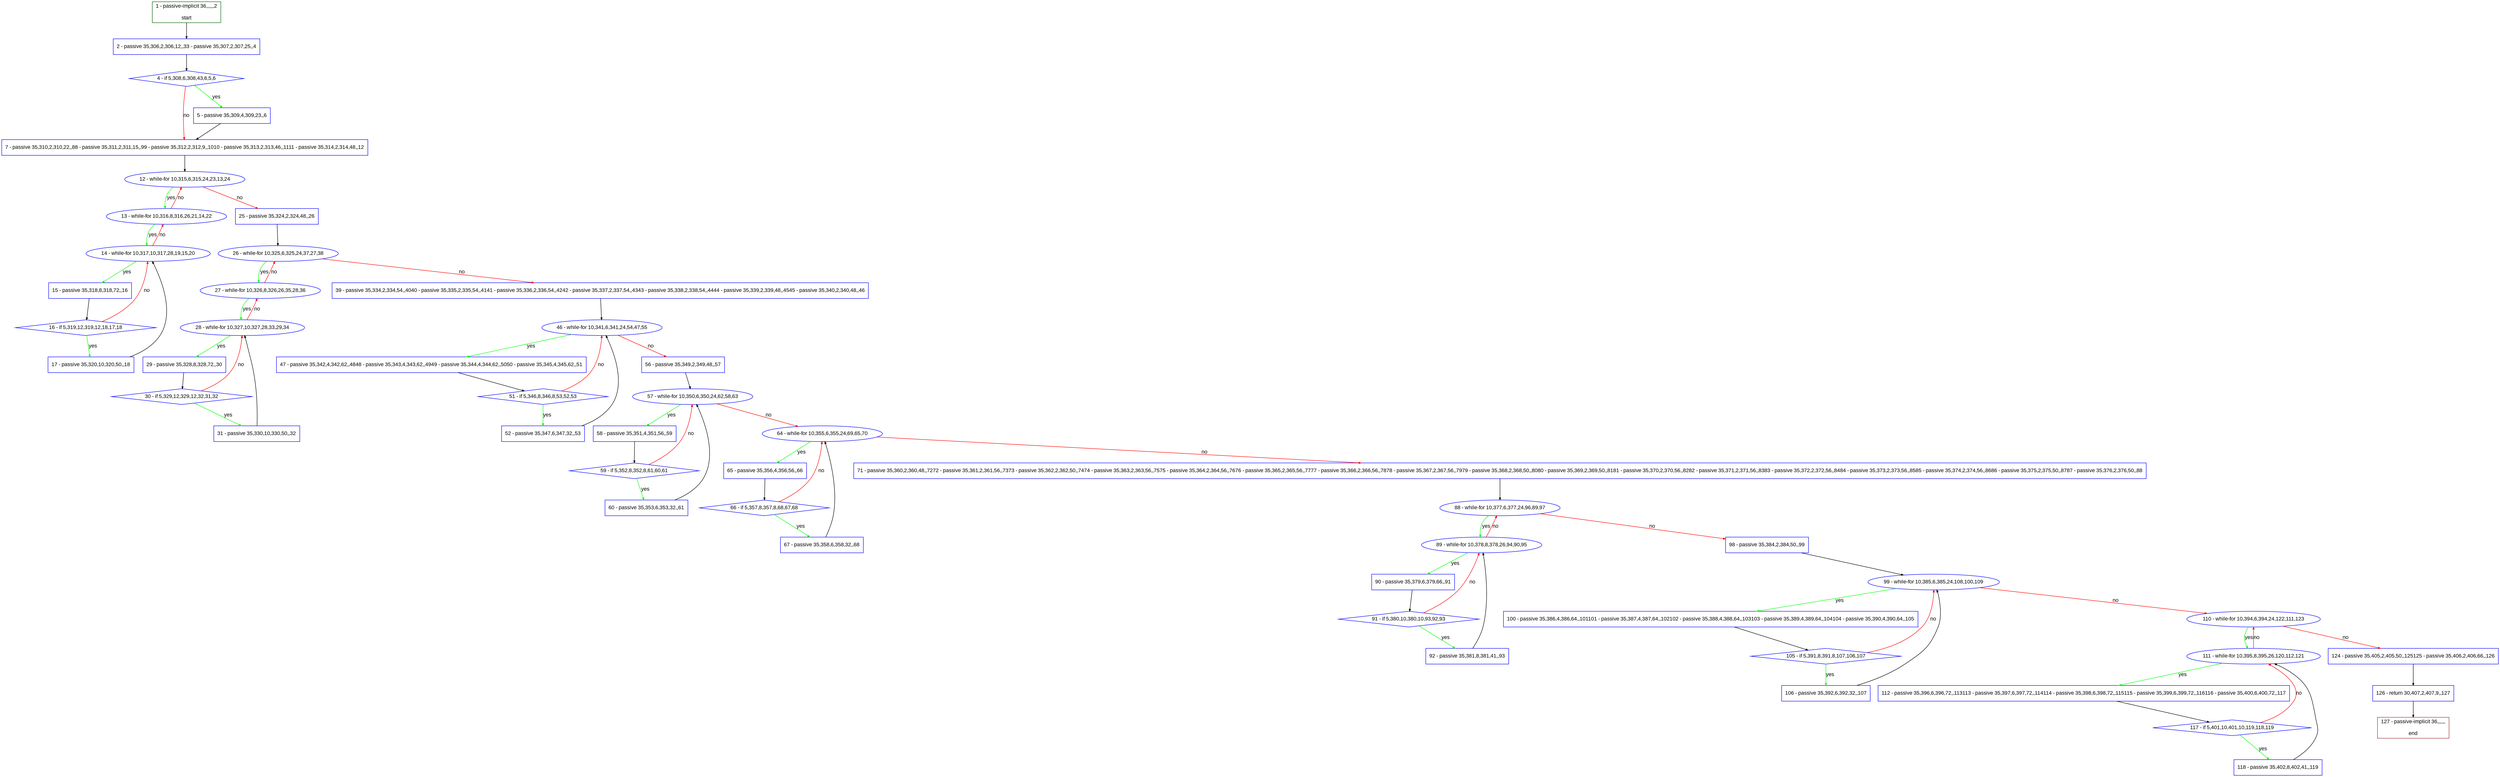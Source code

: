 digraph "" {
  graph [pack="true", label="", fontsize="12", packmode="clust", fontname="Arial", fillcolor="#FFFFCC", bgcolor="white", style="rounded,filled", compound="true"];
  node [node_initialized="no", label="", color="grey", fontsize="12", fillcolor="white", fontname="Arial", style="filled", shape="rectangle", compound="true", fixedsize="false"];
  edge [fontcolor="black", arrowhead="normal", arrowtail="none", arrowsize="0.5", ltail="", label="", color="black", fontsize="12", lhead="", fontname="Arial", dir="forward", compound="true"];
  __N1 [label="2 - passive 35,306,2,306,12,,33 - passive 35,307,2,307,25,,4", color="#0000ff", fillcolor="#ffffff", style="filled", shape="box"];
  __N2 [label="1 - passive-implicit 36,,,,,,2\n\nstart", color="#006400", fillcolor="#ffffff", style="filled", shape="box"];
  __N3 [label="4 - if 5,308,6,308,43,6,5,6", color="#0000ff", fillcolor="#ffffff", style="filled", shape="diamond"];
  __N4 [label="5 - passive 35,309,4,309,23,,6", color="#0000ff", fillcolor="#ffffff", style="filled", shape="box"];
  __N5 [label="7 - passive 35,310,2,310,22,,88 - passive 35,311,2,311,15,,99 - passive 35,312,2,312,9,,1010 - passive 35,313,2,313,46,,1111 - passive 35,314,2,314,48,,12", color="#0000ff", fillcolor="#ffffff", style="filled", shape="box"];
  __N6 [label="12 - while-for 10,315,6,315,24,23,13,24", color="#0000ff", fillcolor="#ffffff", style="filled", shape="oval"];
  __N7 [label="13 - while-for 10,316,8,316,26,21,14,22", color="#0000ff", fillcolor="#ffffff", style="filled", shape="oval"];
  __N8 [label="25 - passive 35,324,2,324,48,,26", color="#0000ff", fillcolor="#ffffff", style="filled", shape="box"];
  __N9 [label="14 - while-for 10,317,10,317,28,19,15,20", color="#0000ff", fillcolor="#ffffff", style="filled", shape="oval"];
  __N10 [label="15 - passive 35,318,8,318,72,,16", color="#0000ff", fillcolor="#ffffff", style="filled", shape="box"];
  __N11 [label="16 - if 5,319,12,319,12,18,17,18", color="#0000ff", fillcolor="#ffffff", style="filled", shape="diamond"];
  __N12 [label="17 - passive 35,320,10,320,50,,18", color="#0000ff", fillcolor="#ffffff", style="filled", shape="box"];
  __N13 [label="26 - while-for 10,325,6,325,24,37,27,38", color="#0000ff", fillcolor="#ffffff", style="filled", shape="oval"];
  __N14 [label="27 - while-for 10,326,8,326,26,35,28,36", color="#0000ff", fillcolor="#ffffff", style="filled", shape="oval"];
  __N15 [label="39 - passive 35,334,2,334,54,,4040 - passive 35,335,2,335,54,,4141 - passive 35,336,2,336,54,,4242 - passive 35,337,2,337,54,,4343 - passive 35,338,2,338,54,,4444 - passive 35,339,2,339,48,,4545 - passive 35,340,2,340,48,,46", color="#0000ff", fillcolor="#ffffff", style="filled", shape="box"];
  __N16 [label="28 - while-for 10,327,10,327,28,33,29,34", color="#0000ff", fillcolor="#ffffff", style="filled", shape="oval"];
  __N17 [label="29 - passive 35,328,8,328,72,,30", color="#0000ff", fillcolor="#ffffff", style="filled", shape="box"];
  __N18 [label="30 - if 5,329,12,329,12,32,31,32", color="#0000ff", fillcolor="#ffffff", style="filled", shape="diamond"];
  __N19 [label="31 - passive 35,330,10,330,50,,32", color="#0000ff", fillcolor="#ffffff", style="filled", shape="box"];
  __N20 [label="46 - while-for 10,341,6,341,24,54,47,55", color="#0000ff", fillcolor="#ffffff", style="filled", shape="oval"];
  __N21 [label="47 - passive 35,342,4,342,62,,4848 - passive 35,343,4,343,62,,4949 - passive 35,344,4,344,62,,5050 - passive 35,345,4,345,62,,51", color="#0000ff", fillcolor="#ffffff", style="filled", shape="box"];
  __N22 [label="56 - passive 35,349,2,349,48,,57", color="#0000ff", fillcolor="#ffffff", style="filled", shape="box"];
  __N23 [label="51 - if 5,346,8,346,8,53,52,53", color="#0000ff", fillcolor="#ffffff", style="filled", shape="diamond"];
  __N24 [label="52 - passive 35,347,6,347,32,,53", color="#0000ff", fillcolor="#ffffff", style="filled", shape="box"];
  __N25 [label="57 - while-for 10,350,6,350,24,62,58,63", color="#0000ff", fillcolor="#ffffff", style="filled", shape="oval"];
  __N26 [label="58 - passive 35,351,4,351,56,,59", color="#0000ff", fillcolor="#ffffff", style="filled", shape="box"];
  __N27 [label="64 - while-for 10,355,6,355,24,69,65,70", color="#0000ff", fillcolor="#ffffff", style="filled", shape="oval"];
  __N28 [label="59 - if 5,352,8,352,8,61,60,61", color="#0000ff", fillcolor="#ffffff", style="filled", shape="diamond"];
  __N29 [label="60 - passive 35,353,6,353,32,,61", color="#0000ff", fillcolor="#ffffff", style="filled", shape="box"];
  __N30 [label="65 - passive 35,356,4,356,56,,66", color="#0000ff", fillcolor="#ffffff", style="filled", shape="box"];
  __N31 [label="71 - passive 35,360,2,360,48,,7272 - passive 35,361,2,361,56,,7373 - passive 35,362,2,362,50,,7474 - passive 35,363,2,363,56,,7575 - passive 35,364,2,364,56,,7676 - passive 35,365,2,365,56,,7777 - passive 35,366,2,366,56,,7878 - passive 35,367,2,367,56,,7979 - passive 35,368,2,368,50,,8080 - passive 35,369,2,369,50,,8181 - passive 35,370,2,370,56,,8282 - passive 35,371,2,371,56,,8383 - passive 35,372,2,372,56,,8484 - passive 35,373,2,373,56,,8585 - passive 35,374,2,374,56,,8686 - passive 35,375,2,375,50,,8787 - passive 35,376,2,376,50,,88", color="#0000ff", fillcolor="#ffffff", style="filled", shape="box"];
  __N32 [label="66 - if 5,357,8,357,8,68,67,68", color="#0000ff", fillcolor="#ffffff", style="filled", shape="diamond"];
  __N33 [label="67 - passive 35,358,6,358,32,,68", color="#0000ff", fillcolor="#ffffff", style="filled", shape="box"];
  __N34 [label="88 - while-for 10,377,6,377,24,96,89,97", color="#0000ff", fillcolor="#ffffff", style="filled", shape="oval"];
  __N35 [label="89 - while-for 10,378,8,378,26,94,90,95", color="#0000ff", fillcolor="#ffffff", style="filled", shape="oval"];
  __N36 [label="98 - passive 35,384,2,384,50,,99", color="#0000ff", fillcolor="#ffffff", style="filled", shape="box"];
  __N37 [label="90 - passive 35,379,6,379,66,,91", color="#0000ff", fillcolor="#ffffff", style="filled", shape="box"];
  __N38 [label="91 - if 5,380,10,380,10,93,92,93", color="#0000ff", fillcolor="#ffffff", style="filled", shape="diamond"];
  __N39 [label="92 - passive 35,381,8,381,41,,93", color="#0000ff", fillcolor="#ffffff", style="filled", shape="box"];
  __N40 [label="99 - while-for 10,385,6,385,24,108,100,109", color="#0000ff", fillcolor="#ffffff", style="filled", shape="oval"];
  __N41 [label="100 - passive 35,386,4,386,64,,101101 - passive 35,387,4,387,64,,102102 - passive 35,388,4,388,64,,103103 - passive 35,389,4,389,64,,104104 - passive 35,390,4,390,64,,105", color="#0000ff", fillcolor="#ffffff", style="filled", shape="box"];
  __N42 [label="110 - while-for 10,394,6,394,24,122,111,123", color="#0000ff", fillcolor="#ffffff", style="filled", shape="oval"];
  __N43 [label="105 - if 5,391,8,391,8,107,106,107", color="#0000ff", fillcolor="#ffffff", style="filled", shape="diamond"];
  __N44 [label="106 - passive 35,392,6,392,32,,107", color="#0000ff", fillcolor="#ffffff", style="filled", shape="box"];
  __N45 [label="111 - while-for 10,395,8,395,26,120,112,121", color="#0000ff", fillcolor="#ffffff", style="filled", shape="oval"];
  __N46 [label="124 - passive 35,405,2,405,50,,125125 - passive 35,406,2,406,66,,126", color="#0000ff", fillcolor="#ffffff", style="filled", shape="box"];
  __N47 [label="112 - passive 35,396,6,396,72,,113113 - passive 35,397,6,397,72,,114114 - passive 35,398,6,398,72,,115115 - passive 35,399,6,399,72,,116116 - passive 35,400,6,400,72,,117", color="#0000ff", fillcolor="#ffffff", style="filled", shape="box"];
  __N48 [label="117 - if 5,401,10,401,10,119,118,119", color="#0000ff", fillcolor="#ffffff", style="filled", shape="diamond"];
  __N49 [label="118 - passive 35,402,8,402,41,,119", color="#0000ff", fillcolor="#ffffff", style="filled", shape="box"];
  __N50 [label="126 - return 30,407,2,407,9,,127", color="#0000ff", fillcolor="#ffffff", style="filled", shape="box"];
  __N51 [label="127 - passive-implicit 36,,,,,,\n\nend", color="#a52a2a", fillcolor="#ffffff", style="filled", shape="box"];
  __N2 -> __N1 [arrowhead="normal", arrowtail="none", color="#000000", label="", dir="forward"];
  __N1 -> __N3 [arrowhead="normal", arrowtail="none", color="#000000", label="", dir="forward"];
  __N3 -> __N4 [arrowhead="normal", arrowtail="none", color="#00ff00", label="yes", dir="forward"];
  __N3 -> __N5 [arrowhead="normal", arrowtail="none", color="#ff0000", label="no", dir="forward"];
  __N4 -> __N5 [arrowhead="normal", arrowtail="none", color="#000000", label="", dir="forward"];
  __N5 -> __N6 [arrowhead="normal", arrowtail="none", color="#000000", label="", dir="forward"];
  __N6 -> __N7 [arrowhead="normal", arrowtail="none", color="#00ff00", label="yes", dir="forward"];
  __N7 -> __N6 [arrowhead="normal", arrowtail="none", color="#ff0000", label="no", dir="forward"];
  __N6 -> __N8 [arrowhead="normal", arrowtail="none", color="#ff0000", label="no", dir="forward"];
  __N7 -> __N9 [arrowhead="normal", arrowtail="none", color="#00ff00", label="yes", dir="forward"];
  __N9 -> __N7 [arrowhead="normal", arrowtail="none", color="#ff0000", label="no", dir="forward"];
  __N9 -> __N10 [arrowhead="normal", arrowtail="none", color="#00ff00", label="yes", dir="forward"];
  __N10 -> __N11 [arrowhead="normal", arrowtail="none", color="#000000", label="", dir="forward"];
  __N11 -> __N9 [arrowhead="normal", arrowtail="none", color="#ff0000", label="no", dir="forward"];
  __N11 -> __N12 [arrowhead="normal", arrowtail="none", color="#00ff00", label="yes", dir="forward"];
  __N12 -> __N9 [arrowhead="normal", arrowtail="none", color="#000000", label="", dir="forward"];
  __N8 -> __N13 [arrowhead="normal", arrowtail="none", color="#000000", label="", dir="forward"];
  __N13 -> __N14 [arrowhead="normal", arrowtail="none", color="#00ff00", label="yes", dir="forward"];
  __N14 -> __N13 [arrowhead="normal", arrowtail="none", color="#ff0000", label="no", dir="forward"];
  __N13 -> __N15 [arrowhead="normal", arrowtail="none", color="#ff0000", label="no", dir="forward"];
  __N14 -> __N16 [arrowhead="normal", arrowtail="none", color="#00ff00", label="yes", dir="forward"];
  __N16 -> __N14 [arrowhead="normal", arrowtail="none", color="#ff0000", label="no", dir="forward"];
  __N16 -> __N17 [arrowhead="normal", arrowtail="none", color="#00ff00", label="yes", dir="forward"];
  __N17 -> __N18 [arrowhead="normal", arrowtail="none", color="#000000", label="", dir="forward"];
  __N18 -> __N16 [arrowhead="normal", arrowtail="none", color="#ff0000", label="no", dir="forward"];
  __N18 -> __N19 [arrowhead="normal", arrowtail="none", color="#00ff00", label="yes", dir="forward"];
  __N19 -> __N16 [arrowhead="normal", arrowtail="none", color="#000000", label="", dir="forward"];
  __N15 -> __N20 [arrowhead="normal", arrowtail="none", color="#000000", label="", dir="forward"];
  __N20 -> __N21 [arrowhead="normal", arrowtail="none", color="#00ff00", label="yes", dir="forward"];
  __N20 -> __N22 [arrowhead="normal", arrowtail="none", color="#ff0000", label="no", dir="forward"];
  __N21 -> __N23 [arrowhead="normal", arrowtail="none", color="#000000", label="", dir="forward"];
  __N23 -> __N20 [arrowhead="normal", arrowtail="none", color="#ff0000", label="no", dir="forward"];
  __N23 -> __N24 [arrowhead="normal", arrowtail="none", color="#00ff00", label="yes", dir="forward"];
  __N24 -> __N20 [arrowhead="normal", arrowtail="none", color="#000000", label="", dir="forward"];
  __N22 -> __N25 [arrowhead="normal", arrowtail="none", color="#000000", label="", dir="forward"];
  __N25 -> __N26 [arrowhead="normal", arrowtail="none", color="#00ff00", label="yes", dir="forward"];
  __N25 -> __N27 [arrowhead="normal", arrowtail="none", color="#ff0000", label="no", dir="forward"];
  __N26 -> __N28 [arrowhead="normal", arrowtail="none", color="#000000", label="", dir="forward"];
  __N28 -> __N25 [arrowhead="normal", arrowtail="none", color="#ff0000", label="no", dir="forward"];
  __N28 -> __N29 [arrowhead="normal", arrowtail="none", color="#00ff00", label="yes", dir="forward"];
  __N29 -> __N25 [arrowhead="normal", arrowtail="none", color="#000000", label="", dir="forward"];
  __N27 -> __N30 [arrowhead="normal", arrowtail="none", color="#00ff00", label="yes", dir="forward"];
  __N27 -> __N31 [arrowhead="normal", arrowtail="none", color="#ff0000", label="no", dir="forward"];
  __N30 -> __N32 [arrowhead="normal", arrowtail="none", color="#000000", label="", dir="forward"];
  __N32 -> __N27 [arrowhead="normal", arrowtail="none", color="#ff0000", label="no", dir="forward"];
  __N32 -> __N33 [arrowhead="normal", arrowtail="none", color="#00ff00", label="yes", dir="forward"];
  __N33 -> __N27 [arrowhead="normal", arrowtail="none", color="#000000", label="", dir="forward"];
  __N31 -> __N34 [arrowhead="normal", arrowtail="none", color="#000000", label="", dir="forward"];
  __N34 -> __N35 [arrowhead="normal", arrowtail="none", color="#00ff00", label="yes", dir="forward"];
  __N35 -> __N34 [arrowhead="normal", arrowtail="none", color="#ff0000", label="no", dir="forward"];
  __N34 -> __N36 [arrowhead="normal", arrowtail="none", color="#ff0000", label="no", dir="forward"];
  __N35 -> __N37 [arrowhead="normal", arrowtail="none", color="#00ff00", label="yes", dir="forward"];
  __N37 -> __N38 [arrowhead="normal", arrowtail="none", color="#000000", label="", dir="forward"];
  __N38 -> __N35 [arrowhead="normal", arrowtail="none", color="#ff0000", label="no", dir="forward"];
  __N38 -> __N39 [arrowhead="normal", arrowtail="none", color="#00ff00", label="yes", dir="forward"];
  __N39 -> __N35 [arrowhead="normal", arrowtail="none", color="#000000", label="", dir="forward"];
  __N36 -> __N40 [arrowhead="normal", arrowtail="none", color="#000000", label="", dir="forward"];
  __N40 -> __N41 [arrowhead="normal", arrowtail="none", color="#00ff00", label="yes", dir="forward"];
  __N40 -> __N42 [arrowhead="normal", arrowtail="none", color="#ff0000", label="no", dir="forward"];
  __N41 -> __N43 [arrowhead="normal", arrowtail="none", color="#000000", label="", dir="forward"];
  __N43 -> __N40 [arrowhead="normal", arrowtail="none", color="#ff0000", label="no", dir="forward"];
  __N43 -> __N44 [arrowhead="normal", arrowtail="none", color="#00ff00", label="yes", dir="forward"];
  __N44 -> __N40 [arrowhead="normal", arrowtail="none", color="#000000", label="", dir="forward"];
  __N42 -> __N45 [arrowhead="normal", arrowtail="none", color="#00ff00", label="yes", dir="forward"];
  __N45 -> __N42 [arrowhead="normal", arrowtail="none", color="#ff0000", label="no", dir="forward"];
  __N42 -> __N46 [arrowhead="normal", arrowtail="none", color="#ff0000", label="no", dir="forward"];
  __N45 -> __N47 [arrowhead="normal", arrowtail="none", color="#00ff00", label="yes", dir="forward"];
  __N47 -> __N48 [arrowhead="normal", arrowtail="none", color="#000000", label="", dir="forward"];
  __N48 -> __N45 [arrowhead="normal", arrowtail="none", color="#ff0000", label="no", dir="forward"];
  __N48 -> __N49 [arrowhead="normal", arrowtail="none", color="#00ff00", label="yes", dir="forward"];
  __N49 -> __N45 [arrowhead="normal", arrowtail="none", color="#000000", label="", dir="forward"];
  __N46 -> __N50 [arrowhead="normal", arrowtail="none", color="#000000", label="", dir="forward"];
  __N50 -> __N51 [arrowhead="normal", arrowtail="none", color="#000000", label="", dir="forward"];
}
